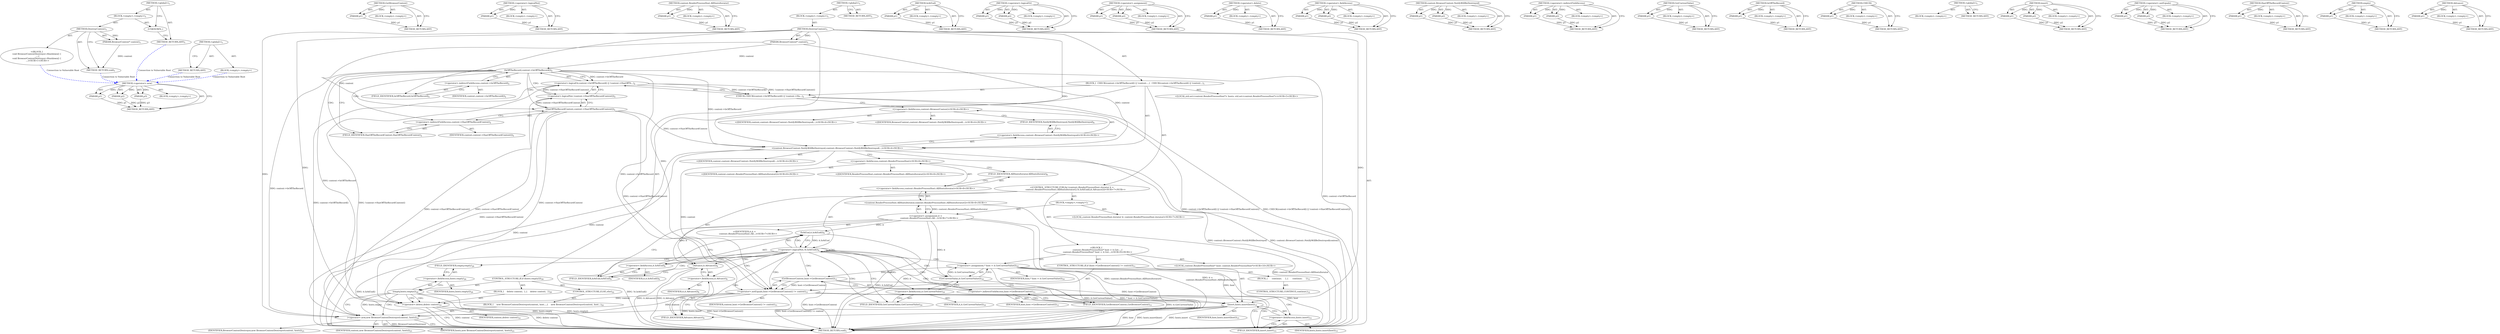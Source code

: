 digraph "&lt;global&gt;" {
vulnerable_194 [label=<(METHOD,&lt;operator&gt;.new)>];
vulnerable_195 [label=<(PARAM,p1)>];
vulnerable_196 [label=<(PARAM,p2)>];
vulnerable_197 [label=<(PARAM,p3)>];
vulnerable_198 [label=<(BLOCK,&lt;empty&gt;,&lt;empty&gt;)>];
vulnerable_199 [label=<(METHOD_RETURN,ANY)>];
vulnerable_177 [label=<(METHOD,GetBrowserContext)>];
vulnerable_178 [label=<(PARAM,p1)>];
vulnerable_179 [label=<(BLOCK,&lt;empty&gt;,&lt;empty&gt;)>];
vulnerable_180 [label=<(METHOD_RETURN,ANY)>];
vulnerable_133 [label=<(METHOD,&lt;operator&gt;.logicalNot)>];
vulnerable_134 [label=<(PARAM,p1)>];
vulnerable_135 [label=<(BLOCK,&lt;empty&gt;,&lt;empty&gt;)>];
vulnerable_136 [label=<(METHOD_RETURN,ANY)>];
vulnerable_156 [label=<(METHOD,content.RenderProcessHost.AllHostsIterator)>];
vulnerable_157 [label=<(PARAM,p1)>];
vulnerable_158 [label=<(BLOCK,&lt;empty&gt;,&lt;empty&gt;)>];
vulnerable_159 [label=<(METHOD_RETURN,ANY)>];
vulnerable_6 [label=<(METHOD,&lt;global&gt;)<SUB>1</SUB>>];
vulnerable_7 [label=<(BLOCK,&lt;empty&gt;,&lt;empty&gt;)<SUB>1</SUB>>];
vulnerable_8 [label=<(METHOD,DestroyContext)<SUB>1</SUB>>];
vulnerable_9 [label=<(PARAM,BrowserContext* context)<SUB>1</SUB>>];
vulnerable_10 [label=<(BLOCK,{
  CHECK(context-&gt;IsOffTheRecord() || !context...,{
  CHECK(context-&gt;IsOffTheRecord() || !context...)<SUB>1</SUB>>];
vulnerable_11 [label=<(CHECK,CHECK(context-&gt;IsOffTheRecord() || !context-&gt;Ha...)<SUB>2</SUB>>];
vulnerable_12 [label=<(&lt;operator&gt;.logicalOr,context-&gt;IsOffTheRecord() || !context-&gt;HasOffTh...)<SUB>2</SUB>>];
vulnerable_13 [label=<(IsOffTheRecord,context-&gt;IsOffTheRecord())<SUB>2</SUB>>];
vulnerable_14 [label=<(&lt;operator&gt;.indirectFieldAccess,context-&gt;IsOffTheRecord)<SUB>2</SUB>>];
vulnerable_15 [label=<(IDENTIFIER,context,context-&gt;IsOffTheRecord())<SUB>2</SUB>>];
vulnerable_16 [label=<(FIELD_IDENTIFIER,IsOffTheRecord,IsOffTheRecord)<SUB>2</SUB>>];
vulnerable_17 [label=<(&lt;operator&gt;.logicalNot,!context-&gt;HasOffTheRecordContext())<SUB>2</SUB>>];
vulnerable_18 [label=<(HasOffTheRecordContext,context-&gt;HasOffTheRecordContext())<SUB>2</SUB>>];
vulnerable_19 [label=<(&lt;operator&gt;.indirectFieldAccess,context-&gt;HasOffTheRecordContext)<SUB>2</SUB>>];
vulnerable_20 [label=<(IDENTIFIER,context,context-&gt;HasOffTheRecordContext())<SUB>2</SUB>>];
vulnerable_21 [label=<(FIELD_IDENTIFIER,HasOffTheRecordContext,HasOffTheRecordContext)<SUB>2</SUB>>];
vulnerable_22 [label="<(content.BrowserContext.NotifyWillBeDestroyed,content::BrowserContext::NotifyWillBeDestroyed(...)<SUB>4</SUB>>"];
vulnerable_23 [label="<(&lt;operator&gt;.fieldAccess,content::BrowserContext::NotifyWillBeDestroyed)<SUB>4</SUB>>"];
vulnerable_24 [label="<(&lt;operator&gt;.fieldAccess,content::BrowserContext)<SUB>4</SUB>>"];
vulnerable_25 [label="<(IDENTIFIER,content,content::BrowserContext::NotifyWillBeDestroyed(...)<SUB>4</SUB>>"];
vulnerable_26 [label="<(IDENTIFIER,BrowserContext,content::BrowserContext::NotifyWillBeDestroyed(...)<SUB>4</SUB>>"];
vulnerable_27 [label=<(FIELD_IDENTIFIER,NotifyWillBeDestroyed,NotifyWillBeDestroyed)<SUB>4</SUB>>];
vulnerable_28 [label="<(IDENTIFIER,context,content::BrowserContext::NotifyWillBeDestroyed(...)<SUB>4</SUB>>"];
vulnerable_29 [label="<(LOCAL,std.set&lt;content.RenderProcessHost*&gt; hosts: std.set&lt;content.RenderProcessHost*&gt;)<SUB>5</SUB>>"];
vulnerable_30 [label="<(CONTROL_STRUCTURE,FOR,for (content::RenderProcessHost::iterator it =
           content::RenderProcessHost::AllHostsIterator();!it.IsAtEnd();it.Advance()))<SUB>7</SUB>>"];
vulnerable_31 [label=<(BLOCK,&lt;empty&gt;,&lt;empty&gt;)<SUB>7</SUB>>];
vulnerable_32 [label="<(LOCAL,content.RenderProcessHost.iterator it: content.RenderProcessHost.iterator)<SUB>7</SUB>>"];
vulnerable_33 [label="<(&lt;operator&gt;.assignment,it =
           content::RenderProcessHost::All...)<SUB>7</SUB>>"];
vulnerable_34 [label="<(IDENTIFIER,it,it =
           content::RenderProcessHost::All...)<SUB>7</SUB>>"];
vulnerable_35 [label="<(content.RenderProcessHost.AllHostsIterator,content::RenderProcessHost::AllHostsIterator())<SUB>8</SUB>>"];
vulnerable_36 [label="<(&lt;operator&gt;.fieldAccess,content::RenderProcessHost::AllHostsIterator)<SUB>8</SUB>>"];
vulnerable_37 [label="<(&lt;operator&gt;.fieldAccess,content::RenderProcessHost)<SUB>8</SUB>>"];
vulnerable_38 [label="<(IDENTIFIER,content,content::RenderProcessHost::AllHostsIterator())<SUB>8</SUB>>"];
vulnerable_39 [label="<(IDENTIFIER,RenderProcessHost,content::RenderProcessHost::AllHostsIterator())<SUB>8</SUB>>"];
vulnerable_40 [label=<(FIELD_IDENTIFIER,AllHostsIterator,AllHostsIterator)<SUB>8</SUB>>];
vulnerable_41 [label=<(&lt;operator&gt;.logicalNot,!it.IsAtEnd())<SUB>9</SUB>>];
vulnerable_42 [label=<(IsAtEnd,it.IsAtEnd())<SUB>9</SUB>>];
vulnerable_43 [label=<(&lt;operator&gt;.fieldAccess,it.IsAtEnd)<SUB>9</SUB>>];
vulnerable_44 [label=<(IDENTIFIER,it,it.IsAtEnd())<SUB>9</SUB>>];
vulnerable_45 [label=<(FIELD_IDENTIFIER,IsAtEnd,IsAtEnd)<SUB>9</SUB>>];
vulnerable_46 [label=<(Advance,it.Advance())<SUB>9</SUB>>];
vulnerable_47 [label=<(&lt;operator&gt;.fieldAccess,it.Advance)<SUB>9</SUB>>];
vulnerable_48 [label=<(IDENTIFIER,it,it.Advance())<SUB>9</SUB>>];
vulnerable_49 [label=<(FIELD_IDENTIFIER,Advance,Advance)<SUB>9</SUB>>];
vulnerable_50 [label="<(BLOCK,{
    content::RenderProcessHost* host = it.Get...,{
    content::RenderProcessHost* host = it.Get...)<SUB>9</SUB>>"];
vulnerable_51 [label="<(LOCAL,content.RenderProcessHost* host: content.RenderProcessHost*)<SUB>10</SUB>>"];
vulnerable_52 [label=<(&lt;operator&gt;.assignment,* host = it.GetCurrentValue())<SUB>10</SUB>>];
vulnerable_53 [label=<(IDENTIFIER,host,* host = it.GetCurrentValue())<SUB>10</SUB>>];
vulnerable_54 [label=<(GetCurrentValue,it.GetCurrentValue())<SUB>10</SUB>>];
vulnerable_55 [label=<(&lt;operator&gt;.fieldAccess,it.GetCurrentValue)<SUB>10</SUB>>];
vulnerable_56 [label=<(IDENTIFIER,it,it.GetCurrentValue())<SUB>10</SUB>>];
vulnerable_57 [label=<(FIELD_IDENTIFIER,GetCurrentValue,GetCurrentValue)<SUB>10</SUB>>];
vulnerable_58 [label=<(CONTROL_STRUCTURE,IF,if (host-&gt;GetBrowserContext() != context))<SUB>11</SUB>>];
vulnerable_59 [label=<(&lt;operator&gt;.notEquals,host-&gt;GetBrowserContext() != context)<SUB>11</SUB>>];
vulnerable_60 [label=<(GetBrowserContext,host-&gt;GetBrowserContext())<SUB>11</SUB>>];
vulnerable_61 [label=<(&lt;operator&gt;.indirectFieldAccess,host-&gt;GetBrowserContext)<SUB>11</SUB>>];
vulnerable_62 [label=<(IDENTIFIER,host,host-&gt;GetBrowserContext())<SUB>11</SUB>>];
vulnerable_63 [label=<(FIELD_IDENTIFIER,GetBrowserContext,GetBrowserContext)<SUB>11</SUB>>];
vulnerable_64 [label=<(IDENTIFIER,context,host-&gt;GetBrowserContext() != context)<SUB>11</SUB>>];
vulnerable_65 [label=<(BLOCK,{
      continue;
     },{
      continue;
     })<SUB>11</SUB>>];
vulnerable_66 [label=<(CONTROL_STRUCTURE,CONTINUE,continue;)<SUB>12</SUB>>];
vulnerable_67 [label=<(insert,hosts.insert(host))<SUB>15</SUB>>];
vulnerable_68 [label=<(&lt;operator&gt;.fieldAccess,hosts.insert)<SUB>15</SUB>>];
vulnerable_69 [label=<(IDENTIFIER,hosts,hosts.insert(host))<SUB>15</SUB>>];
vulnerable_70 [label=<(FIELD_IDENTIFIER,insert,insert)<SUB>15</SUB>>];
vulnerable_71 [label=<(IDENTIFIER,host,hosts.insert(host))<SUB>15</SUB>>];
vulnerable_72 [label=<(CONTROL_STRUCTURE,IF,if (hosts.empty()))<SUB>20</SUB>>];
vulnerable_73 [label=<(empty,hosts.empty())<SUB>20</SUB>>];
vulnerable_74 [label=<(&lt;operator&gt;.fieldAccess,hosts.empty)<SUB>20</SUB>>];
vulnerable_75 [label=<(IDENTIFIER,hosts,hosts.empty())<SUB>20</SUB>>];
vulnerable_76 [label=<(FIELD_IDENTIFIER,empty,empty)<SUB>20</SUB>>];
vulnerable_77 [label=<(BLOCK,{
    delete context;
  },{
    delete context;
  })<SUB>20</SUB>>];
vulnerable_78 [label=<(&lt;operator&gt;.delete,delete context)<SUB>21</SUB>>];
vulnerable_79 [label=<(IDENTIFIER,context,delete context)<SUB>21</SUB>>];
vulnerable_80 [label=<(CONTROL_STRUCTURE,ELSE,else)<SUB>22</SUB>>];
vulnerable_81 [label=<(BLOCK,{
    new BrowserContextDestroyer(context, host...,{
    new BrowserContextDestroyer(context, host...)<SUB>22</SUB>>];
vulnerable_82 [label=<(&lt;operator&gt;.new,new BrowserContextDestroyer(context, hosts))<SUB>23</SUB>>];
vulnerable_83 [label=<(IDENTIFIER,BrowserContextDestroyer,new BrowserContextDestroyer(context, hosts))<SUB>23</SUB>>];
vulnerable_84 [label=<(IDENTIFIER,context,new BrowserContextDestroyer(context, hosts))<SUB>23</SUB>>];
vulnerable_85 [label=<(IDENTIFIER,hosts,new BrowserContextDestroyer(context, hosts))<SUB>23</SUB>>];
vulnerable_86 [label=<(METHOD_RETURN,void)<SUB>1</SUB>>];
vulnerable_88 [label=<(METHOD_RETURN,ANY)<SUB>1</SUB>>];
vulnerable_160 [label=<(METHOD,IsAtEnd)>];
vulnerable_161 [label=<(PARAM,p1)>];
vulnerable_162 [label=<(BLOCK,&lt;empty&gt;,&lt;empty&gt;)>];
vulnerable_163 [label=<(METHOD_RETURN,ANY)>];
vulnerable_119 [label=<(METHOD,&lt;operator&gt;.logicalOr)>];
vulnerable_120 [label=<(PARAM,p1)>];
vulnerable_121 [label=<(PARAM,p2)>];
vulnerable_122 [label=<(BLOCK,&lt;empty&gt;,&lt;empty&gt;)>];
vulnerable_123 [label=<(METHOD_RETURN,ANY)>];
vulnerable_151 [label=<(METHOD,&lt;operator&gt;.assignment)>];
vulnerable_152 [label=<(PARAM,p1)>];
vulnerable_153 [label=<(PARAM,p2)>];
vulnerable_154 [label=<(BLOCK,&lt;empty&gt;,&lt;empty&gt;)>];
vulnerable_155 [label=<(METHOD_RETURN,ANY)>];
vulnerable_190 [label=<(METHOD,&lt;operator&gt;.delete)>];
vulnerable_191 [label=<(PARAM,p1)>];
vulnerable_192 [label=<(BLOCK,&lt;empty&gt;,&lt;empty&gt;)>];
vulnerable_193 [label=<(METHOD_RETURN,ANY)>];
vulnerable_146 [label=<(METHOD,&lt;operator&gt;.fieldAccess)>];
vulnerable_147 [label=<(PARAM,p1)>];
vulnerable_148 [label=<(PARAM,p2)>];
vulnerable_149 [label=<(BLOCK,&lt;empty&gt;,&lt;empty&gt;)>];
vulnerable_150 [label=<(METHOD_RETURN,ANY)>];
vulnerable_141 [label=<(METHOD,content.BrowserContext.NotifyWillBeDestroyed)>];
vulnerable_142 [label=<(PARAM,p1)>];
vulnerable_143 [label=<(PARAM,p2)>];
vulnerable_144 [label=<(BLOCK,&lt;empty&gt;,&lt;empty&gt;)>];
vulnerable_145 [label=<(METHOD_RETURN,ANY)>];
vulnerable_128 [label=<(METHOD,&lt;operator&gt;.indirectFieldAccess)>];
vulnerable_129 [label=<(PARAM,p1)>];
vulnerable_130 [label=<(PARAM,p2)>];
vulnerable_131 [label=<(BLOCK,&lt;empty&gt;,&lt;empty&gt;)>];
vulnerable_132 [label=<(METHOD_RETURN,ANY)>];
vulnerable_168 [label=<(METHOD,GetCurrentValue)>];
vulnerable_169 [label=<(PARAM,p1)>];
vulnerable_170 [label=<(BLOCK,&lt;empty&gt;,&lt;empty&gt;)>];
vulnerable_171 [label=<(METHOD_RETURN,ANY)>];
vulnerable_124 [label=<(METHOD,IsOffTheRecord)>];
vulnerable_125 [label=<(PARAM,p1)>];
vulnerable_126 [label=<(BLOCK,&lt;empty&gt;,&lt;empty&gt;)>];
vulnerable_127 [label=<(METHOD_RETURN,ANY)>];
vulnerable_115 [label=<(METHOD,CHECK)>];
vulnerable_116 [label=<(PARAM,p1)>];
vulnerable_117 [label=<(BLOCK,&lt;empty&gt;,&lt;empty&gt;)>];
vulnerable_118 [label=<(METHOD_RETURN,ANY)>];
vulnerable_109 [label=<(METHOD,&lt;global&gt;)<SUB>1</SUB>>];
vulnerable_110 [label=<(BLOCK,&lt;empty&gt;,&lt;empty&gt;)>];
vulnerable_111 [label=<(METHOD_RETURN,ANY)>];
vulnerable_181 [label=<(METHOD,insert)>];
vulnerable_182 [label=<(PARAM,p1)>];
vulnerable_183 [label=<(PARAM,p2)>];
vulnerable_184 [label=<(BLOCK,&lt;empty&gt;,&lt;empty&gt;)>];
vulnerable_185 [label=<(METHOD_RETURN,ANY)>];
vulnerable_172 [label=<(METHOD,&lt;operator&gt;.notEquals)>];
vulnerable_173 [label=<(PARAM,p1)>];
vulnerable_174 [label=<(PARAM,p2)>];
vulnerable_175 [label=<(BLOCK,&lt;empty&gt;,&lt;empty&gt;)>];
vulnerable_176 [label=<(METHOD_RETURN,ANY)>];
vulnerable_137 [label=<(METHOD,HasOffTheRecordContext)>];
vulnerable_138 [label=<(PARAM,p1)>];
vulnerable_139 [label=<(BLOCK,&lt;empty&gt;,&lt;empty&gt;)>];
vulnerable_140 [label=<(METHOD_RETURN,ANY)>];
vulnerable_186 [label=<(METHOD,empty)>];
vulnerable_187 [label=<(PARAM,p1)>];
vulnerable_188 [label=<(BLOCK,&lt;empty&gt;,&lt;empty&gt;)>];
vulnerable_189 [label=<(METHOD_RETURN,ANY)>];
vulnerable_164 [label=<(METHOD,Advance)>];
vulnerable_165 [label=<(PARAM,p1)>];
vulnerable_166 [label=<(BLOCK,&lt;empty&gt;,&lt;empty&gt;)>];
vulnerable_167 [label=<(METHOD_RETURN,ANY)>];
fixed_6 [label=<(METHOD,&lt;global&gt;)<SUB>1</SUB>>];
fixed_7 [label=<(BLOCK,&lt;empty&gt;,&lt;empty&gt;)<SUB>1</SUB>>];
fixed_8 [label=<(METHOD,DestroyContext)<SUB>1</SUB>>];
fixed_9 [label=<(PARAM,BrowserContext* context)<SUB>1</SUB>>];
fixed_10 [label="<(BLOCK,{
void BrowserContextDestroyer::Shutdown() {
  ...,{
void BrowserContextDestroyer::Shutdown() {
  ...)<SUB>1</SUB>>"];
fixed_11 [label=<(METHOD_RETURN,void)<SUB>1</SUB>>];
fixed_13 [label=<(UNKNOWN,,)>];
fixed_14 [label=<(METHOD_RETURN,ANY)<SUB>1</SUB>>];
fixed_23 [label=<(METHOD,&lt;global&gt;)<SUB>1</SUB>>];
fixed_24 [label=<(BLOCK,&lt;empty&gt;,&lt;empty&gt;)>];
fixed_25 [label=<(METHOD_RETURN,ANY)>];
vulnerable_194 -> vulnerable_195  [key=0, label="AST: "];
vulnerable_194 -> vulnerable_195  [key=1, label="DDG: "];
vulnerable_194 -> vulnerable_198  [key=0, label="AST: "];
vulnerable_194 -> vulnerable_196  [key=0, label="AST: "];
vulnerable_194 -> vulnerable_196  [key=1, label="DDG: "];
vulnerable_194 -> vulnerable_199  [key=0, label="AST: "];
vulnerable_194 -> vulnerable_199  [key=1, label="CFG: "];
vulnerable_194 -> vulnerable_197  [key=0, label="AST: "];
vulnerable_194 -> vulnerable_197  [key=1, label="DDG: "];
vulnerable_195 -> vulnerable_199  [key=0, label="DDG: p1"];
vulnerable_196 -> vulnerable_199  [key=0, label="DDG: p2"];
vulnerable_197 -> vulnerable_199  [key=0, label="DDG: p3"];
vulnerable_177 -> vulnerable_178  [key=0, label="AST: "];
vulnerable_177 -> vulnerable_178  [key=1, label="DDG: "];
vulnerable_177 -> vulnerable_179  [key=0, label="AST: "];
vulnerable_177 -> vulnerable_180  [key=0, label="AST: "];
vulnerable_177 -> vulnerable_180  [key=1, label="CFG: "];
vulnerable_178 -> vulnerable_180  [key=0, label="DDG: p1"];
vulnerable_133 -> vulnerable_134  [key=0, label="AST: "];
vulnerable_133 -> vulnerable_134  [key=1, label="DDG: "];
vulnerable_133 -> vulnerable_135  [key=0, label="AST: "];
vulnerable_133 -> vulnerable_136  [key=0, label="AST: "];
vulnerable_133 -> vulnerable_136  [key=1, label="CFG: "];
vulnerable_134 -> vulnerable_136  [key=0, label="DDG: p1"];
vulnerable_156 -> vulnerable_157  [key=0, label="AST: "];
vulnerable_156 -> vulnerable_157  [key=1, label="DDG: "];
vulnerable_156 -> vulnerable_158  [key=0, label="AST: "];
vulnerable_156 -> vulnerable_159  [key=0, label="AST: "];
vulnerable_156 -> vulnerable_159  [key=1, label="CFG: "];
vulnerable_157 -> vulnerable_159  [key=0, label="DDG: p1"];
vulnerable_6 -> vulnerable_7  [key=0, label="AST: "];
vulnerable_6 -> vulnerable_88  [key=0, label="AST: "];
vulnerable_6 -> vulnerable_88  [key=1, label="CFG: "];
vulnerable_7 -> vulnerable_8  [key=0, label="AST: "];
vulnerable_8 -> vulnerable_9  [key=0, label="AST: "];
vulnerable_8 -> vulnerable_9  [key=1, label="DDG: "];
vulnerable_8 -> vulnerable_10  [key=0, label="AST: "];
vulnerable_8 -> vulnerable_86  [key=0, label="AST: "];
vulnerable_8 -> vulnerable_16  [key=0, label="CFG: "];
vulnerable_8 -> vulnerable_22  [key=0, label="DDG: "];
vulnerable_8 -> vulnerable_67  [key=0, label="DDG: "];
vulnerable_8 -> vulnerable_78  [key=0, label="DDG: "];
vulnerable_8 -> vulnerable_59  [key=0, label="DDG: "];
vulnerable_8 -> vulnerable_82  [key=0, label="DDG: "];
vulnerable_9 -> vulnerable_22  [key=0, label="DDG: context"];
vulnerable_9 -> vulnerable_13  [key=0, label="DDG: context"];
vulnerable_9 -> vulnerable_18  [key=0, label="DDG: context"];
vulnerable_10 -> vulnerable_11  [key=0, label="AST: "];
vulnerable_10 -> vulnerable_22  [key=0, label="AST: "];
vulnerable_10 -> vulnerable_29  [key=0, label="AST: "];
vulnerable_10 -> vulnerable_30  [key=0, label="AST: "];
vulnerable_10 -> vulnerable_72  [key=0, label="AST: "];
vulnerable_11 -> vulnerable_12  [key=0, label="AST: "];
vulnerable_11 -> vulnerable_24  [key=0, label="CFG: "];
vulnerable_11 -> vulnerable_86  [key=0, label="DDG: context-&gt;IsOffTheRecord() || !context-&gt;HasOffTheRecordContext()"];
vulnerable_11 -> vulnerable_86  [key=1, label="DDG: CHECK(context-&gt;IsOffTheRecord() || !context-&gt;HasOffTheRecordContext())"];
vulnerable_12 -> vulnerable_13  [key=0, label="AST: "];
vulnerable_12 -> vulnerable_17  [key=0, label="AST: "];
vulnerable_12 -> vulnerable_11  [key=0, label="CFG: "];
vulnerable_12 -> vulnerable_11  [key=1, label="DDG: context-&gt;IsOffTheRecord()"];
vulnerable_12 -> vulnerable_11  [key=2, label="DDG: !context-&gt;HasOffTheRecordContext()"];
vulnerable_12 -> vulnerable_86  [key=0, label="DDG: context-&gt;IsOffTheRecord()"];
vulnerable_12 -> vulnerable_86  [key=1, label="DDG: !context-&gt;HasOffTheRecordContext()"];
vulnerable_13 -> vulnerable_14  [key=0, label="AST: "];
vulnerable_13 -> vulnerable_12  [key=0, label="CFG: "];
vulnerable_13 -> vulnerable_12  [key=1, label="DDG: context-&gt;IsOffTheRecord"];
vulnerable_13 -> vulnerable_21  [key=0, label="CFG: "];
vulnerable_13 -> vulnerable_21  [key=1, label="CDG: "];
vulnerable_13 -> vulnerable_86  [key=0, label="DDG: context-&gt;IsOffTheRecord"];
vulnerable_13 -> vulnerable_22  [key=0, label="DDG: context-&gt;IsOffTheRecord"];
vulnerable_13 -> vulnerable_78  [key=0, label="DDG: context-&gt;IsOffTheRecord"];
vulnerable_13 -> vulnerable_59  [key=0, label="DDG: context-&gt;IsOffTheRecord"];
vulnerable_13 -> vulnerable_82  [key=0, label="DDG: context-&gt;IsOffTheRecord"];
vulnerable_13 -> vulnerable_17  [key=0, label="CDG: "];
vulnerable_13 -> vulnerable_19  [key=0, label="CDG: "];
vulnerable_13 -> vulnerable_18  [key=0, label="CDG: "];
vulnerable_14 -> vulnerable_15  [key=0, label="AST: "];
vulnerable_14 -> vulnerable_16  [key=0, label="AST: "];
vulnerable_14 -> vulnerable_13  [key=0, label="CFG: "];
vulnerable_16 -> vulnerable_14  [key=0, label="CFG: "];
vulnerable_17 -> vulnerable_18  [key=0, label="AST: "];
vulnerable_17 -> vulnerable_12  [key=0, label="CFG: "];
vulnerable_17 -> vulnerable_12  [key=1, label="DDG: context-&gt;HasOffTheRecordContext()"];
vulnerable_17 -> vulnerable_86  [key=0, label="DDG: context-&gt;HasOffTheRecordContext()"];
vulnerable_18 -> vulnerable_19  [key=0, label="AST: "];
vulnerable_18 -> vulnerable_17  [key=0, label="CFG: "];
vulnerable_18 -> vulnerable_17  [key=1, label="DDG: context-&gt;HasOffTheRecordContext"];
vulnerable_18 -> vulnerable_86  [key=0, label="DDG: context-&gt;HasOffTheRecordContext"];
vulnerable_18 -> vulnerable_22  [key=0, label="DDG: context-&gt;HasOffTheRecordContext"];
vulnerable_18 -> vulnerable_78  [key=0, label="DDG: context-&gt;HasOffTheRecordContext"];
vulnerable_18 -> vulnerable_59  [key=0, label="DDG: context-&gt;HasOffTheRecordContext"];
vulnerable_18 -> vulnerable_82  [key=0, label="DDG: context-&gt;HasOffTheRecordContext"];
vulnerable_19 -> vulnerable_20  [key=0, label="AST: "];
vulnerable_19 -> vulnerable_21  [key=0, label="AST: "];
vulnerable_19 -> vulnerable_18  [key=0, label="CFG: "];
vulnerable_21 -> vulnerable_19  [key=0, label="CFG: "];
vulnerable_22 -> vulnerable_23  [key=0, label="AST: "];
vulnerable_22 -> vulnerable_28  [key=0, label="AST: "];
vulnerable_22 -> vulnerable_37  [key=0, label="CFG: "];
vulnerable_22 -> vulnerable_86  [key=0, label="DDG: content::BrowserContext::NotifyWillBeDestroyed"];
vulnerable_22 -> vulnerable_86  [key=1, label="DDG: content::BrowserContext::NotifyWillBeDestroyed(context)"];
vulnerable_22 -> vulnerable_78  [key=0, label="DDG: context"];
vulnerable_22 -> vulnerable_59  [key=0, label="DDG: context"];
vulnerable_22 -> vulnerable_82  [key=0, label="DDG: context"];
vulnerable_23 -> vulnerable_24  [key=0, label="AST: "];
vulnerable_23 -> vulnerable_27  [key=0, label="AST: "];
vulnerable_23 -> vulnerable_22  [key=0, label="CFG: "];
vulnerable_24 -> vulnerable_25  [key=0, label="AST: "];
vulnerable_24 -> vulnerable_26  [key=0, label="AST: "];
vulnerable_24 -> vulnerable_27  [key=0, label="CFG: "];
vulnerable_27 -> vulnerable_23  [key=0, label="CFG: "];
vulnerable_30 -> vulnerable_31  [key=0, label="AST: "];
vulnerable_30 -> vulnerable_41  [key=0, label="AST: "];
vulnerable_30 -> vulnerable_46  [key=0, label="AST: "];
vulnerable_30 -> vulnerable_50  [key=0, label="AST: "];
vulnerable_31 -> vulnerable_32  [key=0, label="AST: "];
vulnerable_31 -> vulnerable_33  [key=0, label="AST: "];
vulnerable_33 -> vulnerable_34  [key=0, label="AST: "];
vulnerable_33 -> vulnerable_35  [key=0, label="AST: "];
vulnerable_33 -> vulnerable_45  [key=0, label="CFG: "];
vulnerable_33 -> vulnerable_86  [key=0, label="DDG: it"];
vulnerable_33 -> vulnerable_86  [key=1, label="DDG: content::RenderProcessHost::AllHostsIterator()"];
vulnerable_33 -> vulnerable_86  [key=2, label="DDG: it =
           content::RenderProcessHost::AllHostsIterator()"];
vulnerable_33 -> vulnerable_46  [key=0, label="DDG: it"];
vulnerable_33 -> vulnerable_42  [key=0, label="DDG: it"];
vulnerable_33 -> vulnerable_54  [key=0, label="DDG: it"];
vulnerable_35 -> vulnerable_36  [key=0, label="AST: "];
vulnerable_35 -> vulnerable_33  [key=0, label="CFG: "];
vulnerable_35 -> vulnerable_33  [key=1, label="DDG: content::RenderProcessHost::AllHostsIterator"];
vulnerable_35 -> vulnerable_86  [key=0, label="DDG: content::RenderProcessHost::AllHostsIterator"];
vulnerable_36 -> vulnerable_37  [key=0, label="AST: "];
vulnerable_36 -> vulnerable_40  [key=0, label="AST: "];
vulnerable_36 -> vulnerable_35  [key=0, label="CFG: "];
vulnerable_37 -> vulnerable_38  [key=0, label="AST: "];
vulnerable_37 -> vulnerable_39  [key=0, label="AST: "];
vulnerable_37 -> vulnerable_40  [key=0, label="CFG: "];
vulnerable_40 -> vulnerable_36  [key=0, label="CFG: "];
vulnerable_41 -> vulnerable_42  [key=0, label="AST: "];
vulnerable_41 -> vulnerable_42  [key=1, label="CDG: "];
vulnerable_41 -> vulnerable_57  [key=0, label="CFG: "];
vulnerable_41 -> vulnerable_57  [key=1, label="CDG: "];
vulnerable_41 -> vulnerable_76  [key=0, label="CFG: "];
vulnerable_41 -> vulnerable_86  [key=0, label="DDG: it.IsAtEnd()"];
vulnerable_41 -> vulnerable_86  [key=1, label="DDG: !it.IsAtEnd()"];
vulnerable_41 -> vulnerable_47  [key=0, label="CDG: "];
vulnerable_41 -> vulnerable_49  [key=0, label="CDG: "];
vulnerable_41 -> vulnerable_60  [key=0, label="CDG: "];
vulnerable_41 -> vulnerable_61  [key=0, label="CDG: "];
vulnerable_41 -> vulnerable_52  [key=0, label="CDG: "];
vulnerable_41 -> vulnerable_46  [key=0, label="CDG: "];
vulnerable_41 -> vulnerable_41  [key=0, label="CDG: "];
vulnerable_41 -> vulnerable_45  [key=0, label="CDG: "];
vulnerable_41 -> vulnerable_63  [key=0, label="CDG: "];
vulnerable_41 -> vulnerable_59  [key=0, label="CDG: "];
vulnerable_41 -> vulnerable_55  [key=0, label="CDG: "];
vulnerable_41 -> vulnerable_54  [key=0, label="CDG: "];
vulnerable_41 -> vulnerable_43  [key=0, label="CDG: "];
vulnerable_42 -> vulnerable_43  [key=0, label="AST: "];
vulnerable_42 -> vulnerable_41  [key=0, label="CFG: "];
vulnerable_42 -> vulnerable_41  [key=1, label="DDG: it.IsAtEnd"];
vulnerable_42 -> vulnerable_86  [key=0, label="DDG: it.IsAtEnd"];
vulnerable_43 -> vulnerable_44  [key=0, label="AST: "];
vulnerable_43 -> vulnerable_45  [key=0, label="AST: "];
vulnerable_43 -> vulnerable_42  [key=0, label="CFG: "];
vulnerable_45 -> vulnerable_43  [key=0, label="CFG: "];
vulnerable_46 -> vulnerable_47  [key=0, label="AST: "];
vulnerable_46 -> vulnerable_45  [key=0, label="CFG: "];
vulnerable_46 -> vulnerable_86  [key=0, label="DDG: it.Advance"];
vulnerable_46 -> vulnerable_86  [key=1, label="DDG: it.Advance()"];
vulnerable_47 -> vulnerable_48  [key=0, label="AST: "];
vulnerable_47 -> vulnerable_49  [key=0, label="AST: "];
vulnerable_47 -> vulnerable_46  [key=0, label="CFG: "];
vulnerable_49 -> vulnerable_47  [key=0, label="CFG: "];
vulnerable_50 -> vulnerable_51  [key=0, label="AST: "];
vulnerable_50 -> vulnerable_52  [key=0, label="AST: "];
vulnerable_50 -> vulnerable_58  [key=0, label="AST: "];
vulnerable_50 -> vulnerable_67  [key=0, label="AST: "];
vulnerable_52 -> vulnerable_53  [key=0, label="AST: "];
vulnerable_52 -> vulnerable_54  [key=0, label="AST: "];
vulnerable_52 -> vulnerable_63  [key=0, label="CFG: "];
vulnerable_52 -> vulnerable_86  [key=0, label="DDG: host"];
vulnerable_52 -> vulnerable_86  [key=1, label="DDG: it.GetCurrentValue()"];
vulnerable_52 -> vulnerable_86  [key=2, label="DDG: * host = it.GetCurrentValue()"];
vulnerable_52 -> vulnerable_67  [key=0, label="DDG: host"];
vulnerable_52 -> vulnerable_60  [key=0, label="DDG: host"];
vulnerable_54 -> vulnerable_55  [key=0, label="AST: "];
vulnerable_54 -> vulnerable_52  [key=0, label="CFG: "];
vulnerable_54 -> vulnerable_52  [key=1, label="DDG: it.GetCurrentValue"];
vulnerable_54 -> vulnerable_86  [key=0, label="DDG: it.GetCurrentValue"];
vulnerable_55 -> vulnerable_56  [key=0, label="AST: "];
vulnerable_55 -> vulnerable_57  [key=0, label="AST: "];
vulnerable_55 -> vulnerable_54  [key=0, label="CFG: "];
vulnerable_57 -> vulnerable_55  [key=0, label="CFG: "];
vulnerable_58 -> vulnerable_59  [key=0, label="AST: "];
vulnerable_58 -> vulnerable_65  [key=0, label="AST: "];
vulnerable_59 -> vulnerable_60  [key=0, label="AST: "];
vulnerable_59 -> vulnerable_64  [key=0, label="AST: "];
vulnerable_59 -> vulnerable_49  [key=0, label="CFG: "];
vulnerable_59 -> vulnerable_70  [key=0, label="CFG: "];
vulnerable_59 -> vulnerable_70  [key=1, label="CDG: "];
vulnerable_59 -> vulnerable_86  [key=0, label="DDG: host-&gt;GetBrowserContext()"];
vulnerable_59 -> vulnerable_86  [key=1, label="DDG: host-&gt;GetBrowserContext() != context"];
vulnerable_59 -> vulnerable_78  [key=0, label="DDG: context"];
vulnerable_59 -> vulnerable_82  [key=0, label="DDG: context"];
vulnerable_59 -> vulnerable_68  [key=0, label="CDG: "];
vulnerable_59 -> vulnerable_67  [key=0, label="CDG: "];
vulnerable_60 -> vulnerable_61  [key=0, label="AST: "];
vulnerable_60 -> vulnerable_59  [key=0, label="CFG: "];
vulnerable_60 -> vulnerable_59  [key=1, label="DDG: host-&gt;GetBrowserContext"];
vulnerable_60 -> vulnerable_86  [key=0, label="DDG: host-&gt;GetBrowserContext"];
vulnerable_60 -> vulnerable_67  [key=0, label="DDG: host-&gt;GetBrowserContext"];
vulnerable_61 -> vulnerable_62  [key=0, label="AST: "];
vulnerable_61 -> vulnerable_63  [key=0, label="AST: "];
vulnerable_61 -> vulnerable_60  [key=0, label="CFG: "];
vulnerable_63 -> vulnerable_61  [key=0, label="CFG: "];
vulnerable_65 -> vulnerable_66  [key=0, label="AST: "];
vulnerable_67 -> vulnerable_68  [key=0, label="AST: "];
vulnerable_67 -> vulnerable_71  [key=0, label="AST: "];
vulnerable_67 -> vulnerable_49  [key=0, label="CFG: "];
vulnerable_67 -> vulnerable_86  [key=0, label="DDG: hosts.insert"];
vulnerable_67 -> vulnerable_86  [key=1, label="DDG: host"];
vulnerable_67 -> vulnerable_86  [key=2, label="DDG: hosts.insert(host)"];
vulnerable_67 -> vulnerable_82  [key=0, label="DDG: hosts.insert"];
vulnerable_68 -> vulnerable_69  [key=0, label="AST: "];
vulnerable_68 -> vulnerable_70  [key=0, label="AST: "];
vulnerable_68 -> vulnerable_67  [key=0, label="CFG: "];
vulnerable_70 -> vulnerable_68  [key=0, label="CFG: "];
vulnerable_72 -> vulnerable_73  [key=0, label="AST: "];
vulnerable_72 -> vulnerable_77  [key=0, label="AST: "];
vulnerable_72 -> vulnerable_80  [key=0, label="AST: "];
vulnerable_73 -> vulnerable_74  [key=0, label="AST: "];
vulnerable_73 -> vulnerable_78  [key=0, label="CFG: "];
vulnerable_73 -> vulnerable_78  [key=1, label="CDG: "];
vulnerable_73 -> vulnerable_82  [key=0, label="CFG: "];
vulnerable_73 -> vulnerable_82  [key=1, label="DDG: hosts.empty"];
vulnerable_73 -> vulnerable_82  [key=2, label="CDG: "];
vulnerable_73 -> vulnerable_86  [key=0, label="DDG: hosts.empty"];
vulnerable_73 -> vulnerable_86  [key=1, label="DDG: hosts.empty()"];
vulnerable_74 -> vulnerable_75  [key=0, label="AST: "];
vulnerable_74 -> vulnerable_76  [key=0, label="AST: "];
vulnerable_74 -> vulnerable_73  [key=0, label="CFG: "];
vulnerable_76 -> vulnerable_74  [key=0, label="CFG: "];
vulnerable_77 -> vulnerable_78  [key=0, label="AST: "];
vulnerable_78 -> vulnerable_79  [key=0, label="AST: "];
vulnerable_78 -> vulnerable_86  [key=0, label="CFG: "];
vulnerable_78 -> vulnerable_86  [key=1, label="DDG: context"];
vulnerable_78 -> vulnerable_86  [key=2, label="DDG: delete context"];
vulnerable_80 -> vulnerable_81  [key=0, label="AST: "];
vulnerable_81 -> vulnerable_82  [key=0, label="AST: "];
vulnerable_82 -> vulnerable_83  [key=0, label="AST: "];
vulnerable_82 -> vulnerable_84  [key=0, label="AST: "];
vulnerable_82 -> vulnerable_85  [key=0, label="AST: "];
vulnerable_82 -> vulnerable_86  [key=0, label="CFG: "];
vulnerable_82 -> vulnerable_86  [key=1, label="DDG: BrowserContextDestroyer"];
vulnerable_160 -> vulnerable_161  [key=0, label="AST: "];
vulnerable_160 -> vulnerable_161  [key=1, label="DDG: "];
vulnerable_160 -> vulnerable_162  [key=0, label="AST: "];
vulnerable_160 -> vulnerable_163  [key=0, label="AST: "];
vulnerable_160 -> vulnerable_163  [key=1, label="CFG: "];
vulnerable_161 -> vulnerable_163  [key=0, label="DDG: p1"];
vulnerable_119 -> vulnerable_120  [key=0, label="AST: "];
vulnerable_119 -> vulnerable_120  [key=1, label="DDG: "];
vulnerable_119 -> vulnerable_122  [key=0, label="AST: "];
vulnerable_119 -> vulnerable_121  [key=0, label="AST: "];
vulnerable_119 -> vulnerable_121  [key=1, label="DDG: "];
vulnerable_119 -> vulnerable_123  [key=0, label="AST: "];
vulnerable_119 -> vulnerable_123  [key=1, label="CFG: "];
vulnerable_120 -> vulnerable_123  [key=0, label="DDG: p1"];
vulnerable_121 -> vulnerable_123  [key=0, label="DDG: p2"];
vulnerable_151 -> vulnerable_152  [key=0, label="AST: "];
vulnerable_151 -> vulnerable_152  [key=1, label="DDG: "];
vulnerable_151 -> vulnerable_154  [key=0, label="AST: "];
vulnerable_151 -> vulnerable_153  [key=0, label="AST: "];
vulnerable_151 -> vulnerable_153  [key=1, label="DDG: "];
vulnerable_151 -> vulnerable_155  [key=0, label="AST: "];
vulnerable_151 -> vulnerable_155  [key=1, label="CFG: "];
vulnerable_152 -> vulnerable_155  [key=0, label="DDG: p1"];
vulnerable_153 -> vulnerable_155  [key=0, label="DDG: p2"];
vulnerable_190 -> vulnerable_191  [key=0, label="AST: "];
vulnerable_190 -> vulnerable_191  [key=1, label="DDG: "];
vulnerable_190 -> vulnerable_192  [key=0, label="AST: "];
vulnerable_190 -> vulnerable_193  [key=0, label="AST: "];
vulnerable_190 -> vulnerable_193  [key=1, label="CFG: "];
vulnerable_191 -> vulnerable_193  [key=0, label="DDG: p1"];
vulnerable_146 -> vulnerable_147  [key=0, label="AST: "];
vulnerable_146 -> vulnerable_147  [key=1, label="DDG: "];
vulnerable_146 -> vulnerable_149  [key=0, label="AST: "];
vulnerable_146 -> vulnerable_148  [key=0, label="AST: "];
vulnerable_146 -> vulnerable_148  [key=1, label="DDG: "];
vulnerable_146 -> vulnerable_150  [key=0, label="AST: "];
vulnerable_146 -> vulnerable_150  [key=1, label="CFG: "];
vulnerable_147 -> vulnerable_150  [key=0, label="DDG: p1"];
vulnerable_148 -> vulnerable_150  [key=0, label="DDG: p2"];
vulnerable_141 -> vulnerable_142  [key=0, label="AST: "];
vulnerable_141 -> vulnerable_142  [key=1, label="DDG: "];
vulnerable_141 -> vulnerable_144  [key=0, label="AST: "];
vulnerable_141 -> vulnerable_143  [key=0, label="AST: "];
vulnerable_141 -> vulnerable_143  [key=1, label="DDG: "];
vulnerable_141 -> vulnerable_145  [key=0, label="AST: "];
vulnerable_141 -> vulnerable_145  [key=1, label="CFG: "];
vulnerable_142 -> vulnerable_145  [key=0, label="DDG: p1"];
vulnerable_143 -> vulnerable_145  [key=0, label="DDG: p2"];
vulnerable_128 -> vulnerable_129  [key=0, label="AST: "];
vulnerable_128 -> vulnerable_129  [key=1, label="DDG: "];
vulnerable_128 -> vulnerable_131  [key=0, label="AST: "];
vulnerable_128 -> vulnerable_130  [key=0, label="AST: "];
vulnerable_128 -> vulnerable_130  [key=1, label="DDG: "];
vulnerable_128 -> vulnerable_132  [key=0, label="AST: "];
vulnerable_128 -> vulnerable_132  [key=1, label="CFG: "];
vulnerable_129 -> vulnerable_132  [key=0, label="DDG: p1"];
vulnerable_130 -> vulnerable_132  [key=0, label="DDG: p2"];
vulnerable_168 -> vulnerable_169  [key=0, label="AST: "];
vulnerable_168 -> vulnerable_169  [key=1, label="DDG: "];
vulnerable_168 -> vulnerable_170  [key=0, label="AST: "];
vulnerable_168 -> vulnerable_171  [key=0, label="AST: "];
vulnerable_168 -> vulnerable_171  [key=1, label="CFG: "];
vulnerable_169 -> vulnerable_171  [key=0, label="DDG: p1"];
vulnerable_124 -> vulnerable_125  [key=0, label="AST: "];
vulnerable_124 -> vulnerable_125  [key=1, label="DDG: "];
vulnerable_124 -> vulnerable_126  [key=0, label="AST: "];
vulnerable_124 -> vulnerable_127  [key=0, label="AST: "];
vulnerable_124 -> vulnerable_127  [key=1, label="CFG: "];
vulnerable_125 -> vulnerable_127  [key=0, label="DDG: p1"];
vulnerable_115 -> vulnerable_116  [key=0, label="AST: "];
vulnerable_115 -> vulnerable_116  [key=1, label="DDG: "];
vulnerable_115 -> vulnerable_117  [key=0, label="AST: "];
vulnerable_115 -> vulnerable_118  [key=0, label="AST: "];
vulnerable_115 -> vulnerable_118  [key=1, label="CFG: "];
vulnerable_116 -> vulnerable_118  [key=0, label="DDG: p1"];
vulnerable_109 -> vulnerable_110  [key=0, label="AST: "];
vulnerable_109 -> vulnerable_111  [key=0, label="AST: "];
vulnerable_109 -> vulnerable_111  [key=1, label="CFG: "];
vulnerable_181 -> vulnerable_182  [key=0, label="AST: "];
vulnerable_181 -> vulnerable_182  [key=1, label="DDG: "];
vulnerable_181 -> vulnerable_184  [key=0, label="AST: "];
vulnerable_181 -> vulnerable_183  [key=0, label="AST: "];
vulnerable_181 -> vulnerable_183  [key=1, label="DDG: "];
vulnerable_181 -> vulnerable_185  [key=0, label="AST: "];
vulnerable_181 -> vulnerable_185  [key=1, label="CFG: "];
vulnerable_182 -> vulnerable_185  [key=0, label="DDG: p1"];
vulnerable_183 -> vulnerable_185  [key=0, label="DDG: p2"];
vulnerable_172 -> vulnerable_173  [key=0, label="AST: "];
vulnerable_172 -> vulnerable_173  [key=1, label="DDG: "];
vulnerable_172 -> vulnerable_175  [key=0, label="AST: "];
vulnerable_172 -> vulnerable_174  [key=0, label="AST: "];
vulnerable_172 -> vulnerable_174  [key=1, label="DDG: "];
vulnerable_172 -> vulnerable_176  [key=0, label="AST: "];
vulnerable_172 -> vulnerable_176  [key=1, label="CFG: "];
vulnerable_173 -> vulnerable_176  [key=0, label="DDG: p1"];
vulnerable_174 -> vulnerable_176  [key=0, label="DDG: p2"];
vulnerable_137 -> vulnerable_138  [key=0, label="AST: "];
vulnerable_137 -> vulnerable_138  [key=1, label="DDG: "];
vulnerable_137 -> vulnerable_139  [key=0, label="AST: "];
vulnerable_137 -> vulnerable_140  [key=0, label="AST: "];
vulnerable_137 -> vulnerable_140  [key=1, label="CFG: "];
vulnerable_138 -> vulnerable_140  [key=0, label="DDG: p1"];
vulnerable_186 -> vulnerable_187  [key=0, label="AST: "];
vulnerable_186 -> vulnerable_187  [key=1, label="DDG: "];
vulnerable_186 -> vulnerable_188  [key=0, label="AST: "];
vulnerable_186 -> vulnerable_189  [key=0, label="AST: "];
vulnerable_186 -> vulnerable_189  [key=1, label="CFG: "];
vulnerable_187 -> vulnerable_189  [key=0, label="DDG: p1"];
vulnerable_164 -> vulnerable_165  [key=0, label="AST: "];
vulnerable_164 -> vulnerable_165  [key=1, label="DDG: "];
vulnerable_164 -> vulnerable_166  [key=0, label="AST: "];
vulnerable_164 -> vulnerable_167  [key=0, label="AST: "];
vulnerable_164 -> vulnerable_167  [key=1, label="CFG: "];
vulnerable_165 -> vulnerable_167  [key=0, label="DDG: p1"];
fixed_6 -> fixed_7  [key=0, label="AST: "];
fixed_6 -> fixed_14  [key=0, label="AST: "];
fixed_6 -> fixed_13  [key=0, label="CFG: "];
fixed_7 -> fixed_8  [key=0, label="AST: "];
fixed_7 -> fixed_13  [key=0, label="AST: "];
fixed_8 -> fixed_9  [key=0, label="AST: "];
fixed_8 -> fixed_9  [key=1, label="DDG: "];
fixed_8 -> fixed_10  [key=0, label="AST: "];
fixed_8 -> fixed_11  [key=0, label="AST: "];
fixed_8 -> fixed_11  [key=1, label="CFG: "];
fixed_9 -> fixed_11  [key=0, label="DDG: context"];
fixed_10 -> vulnerable_194  [color=blue, key=0, label="Connection to Vulnerable Root", penwidth="2.0", style=dashed];
fixed_11 -> vulnerable_194  [color=blue, key=0, label="Connection to Vulnerable Root", penwidth="2.0", style=dashed];
fixed_13 -> fixed_14  [key=0, label="CFG: "];
fixed_14 -> vulnerable_194  [color=blue, key=0, label="Connection to Vulnerable Root", penwidth="2.0", style=dashed];
fixed_23 -> fixed_24  [key=0, label="AST: "];
fixed_23 -> fixed_25  [key=0, label="AST: "];
fixed_23 -> fixed_25  [key=1, label="CFG: "];
fixed_24 -> vulnerable_194  [color=blue, key=0, label="Connection to Vulnerable Root", penwidth="2.0", style=dashed];
fixed_25 -> vulnerable_194  [color=blue, key=0, label="Connection to Vulnerable Root", penwidth="2.0", style=dashed];
}
